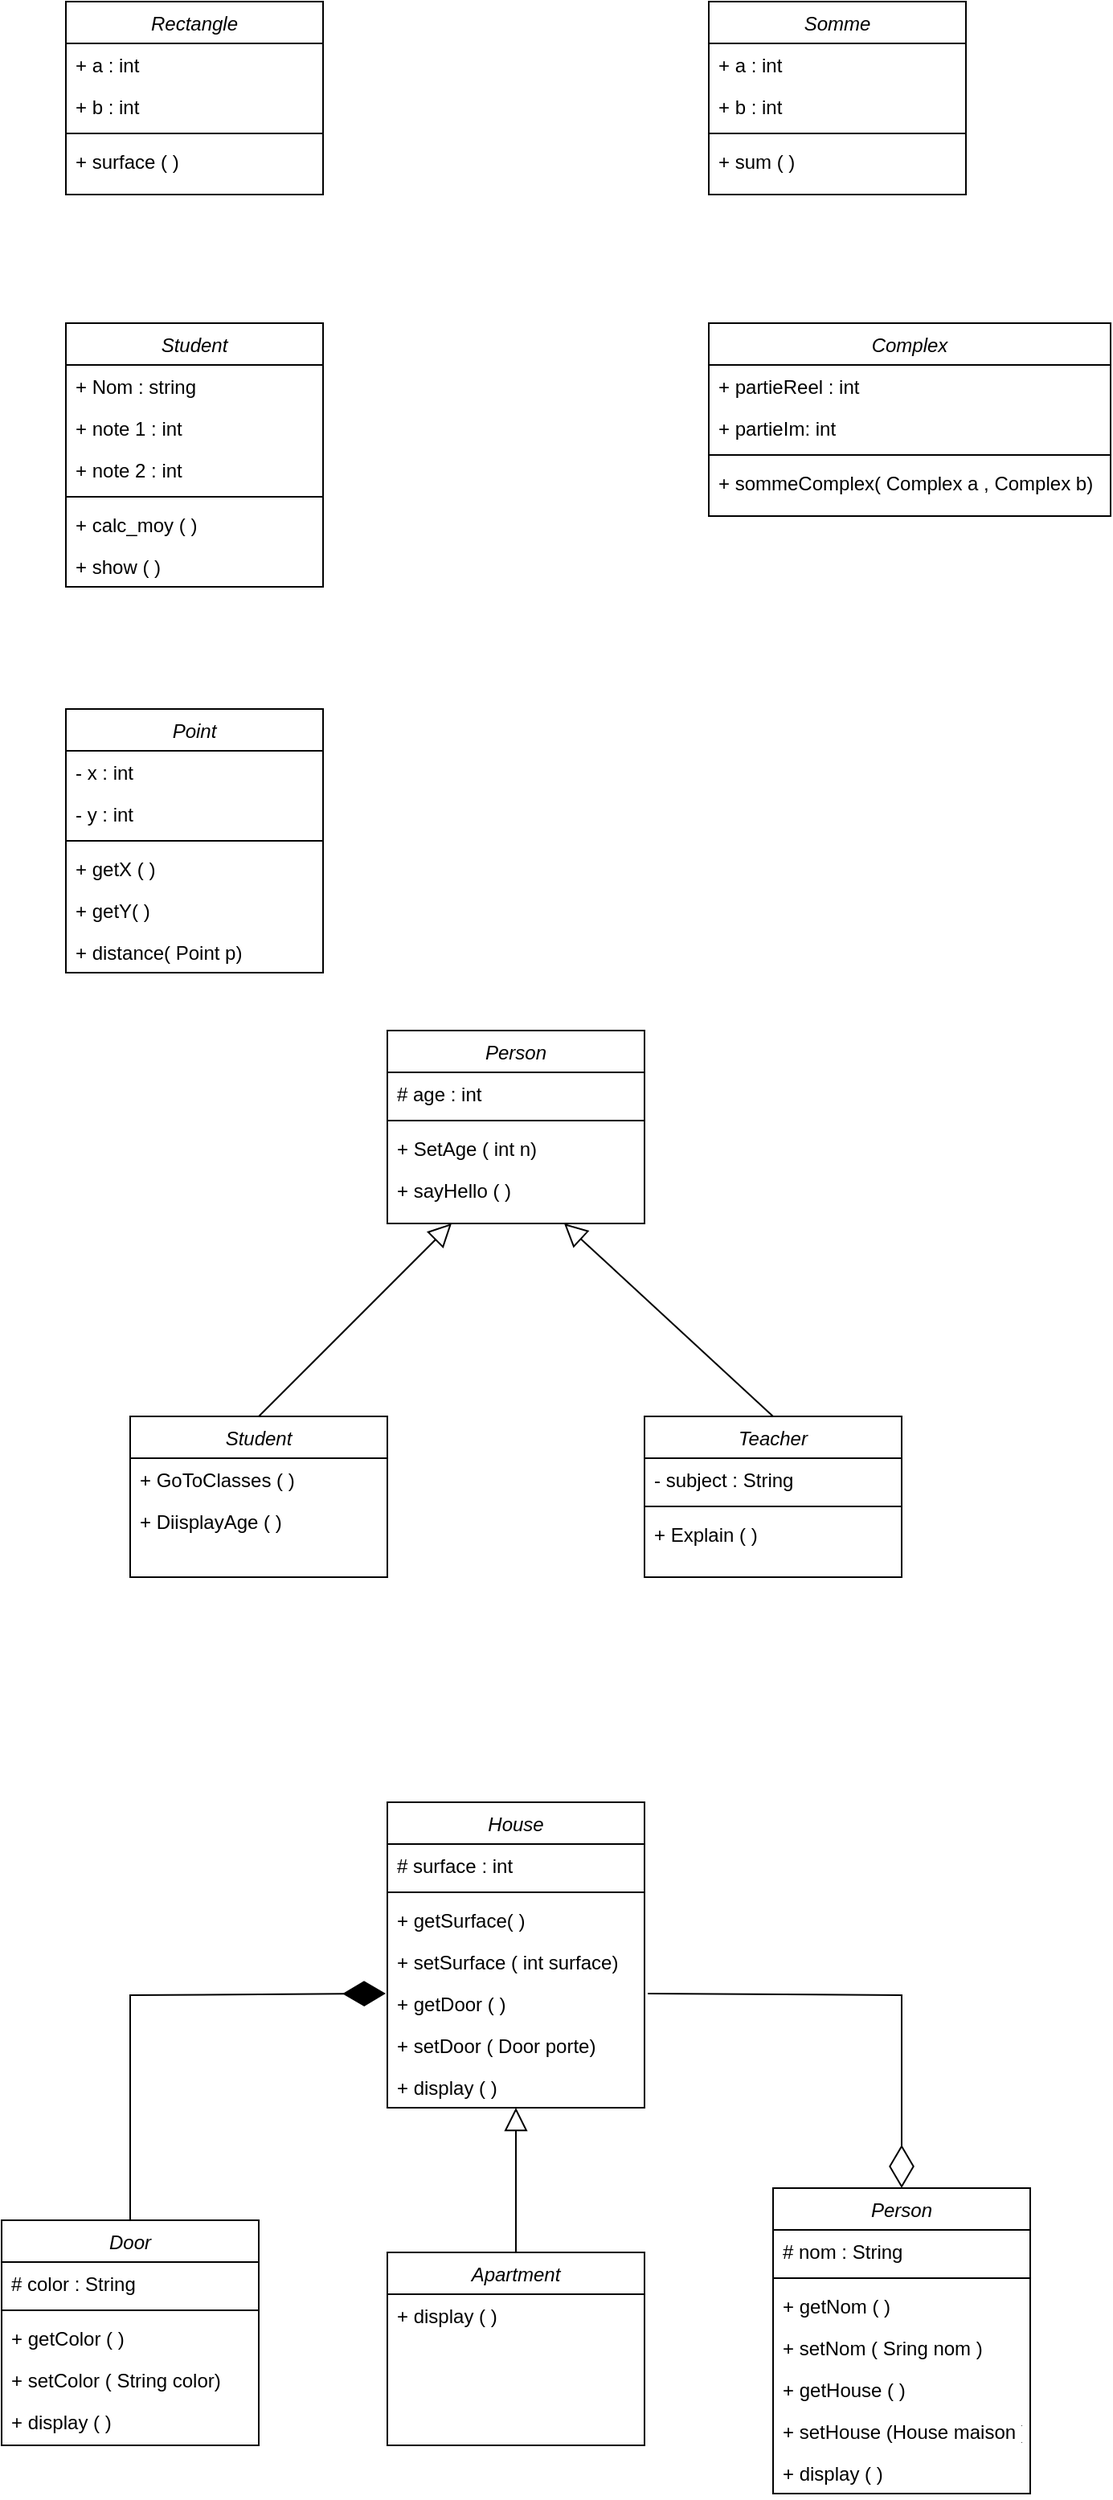 <mxfile version="21.6.2" type="device">
  <diagram id="C5RBs43oDa-KdzZeNtuy" name="Page-1">
    <mxGraphModel dx="1146" dy="509" grid="1" gridSize="10" guides="1" tooltips="1" connect="1" arrows="1" fold="1" page="1" pageScale="1" pageWidth="827" pageHeight="1169" math="0" shadow="0">
      <root>
        <mxCell id="WIyWlLk6GJQsqaUBKTNV-0" />
        <mxCell id="WIyWlLk6GJQsqaUBKTNV-1" parent="WIyWlLk6GJQsqaUBKTNV-0" />
        <mxCell id="zkfFHV4jXpPFQw0GAbJ--0" value="Rectangle" style="swimlane;fontStyle=2;align=center;verticalAlign=top;childLayout=stackLayout;horizontal=1;startSize=26;horizontalStack=0;resizeParent=1;resizeLast=0;collapsible=1;marginBottom=0;rounded=0;shadow=0;strokeWidth=1;" parent="WIyWlLk6GJQsqaUBKTNV-1" vertex="1">
          <mxGeometry x="80" y="80" width="160" height="120" as="geometry">
            <mxRectangle x="230" y="140" width="160" height="26" as="alternateBounds" />
          </mxGeometry>
        </mxCell>
        <mxCell id="zkfFHV4jXpPFQw0GAbJ--1" value="+ a : int" style="text;align=left;verticalAlign=top;spacingLeft=4;spacingRight=4;overflow=hidden;rotatable=0;points=[[0,0.5],[1,0.5]];portConstraint=eastwest;" parent="zkfFHV4jXpPFQw0GAbJ--0" vertex="1">
          <mxGeometry y="26" width="160" height="26" as="geometry" />
        </mxCell>
        <mxCell id="zkfFHV4jXpPFQw0GAbJ--2" value="+ b : int" style="text;align=left;verticalAlign=top;spacingLeft=4;spacingRight=4;overflow=hidden;rotatable=0;points=[[0,0.5],[1,0.5]];portConstraint=eastwest;rounded=0;shadow=0;html=0;" parent="zkfFHV4jXpPFQw0GAbJ--0" vertex="1">
          <mxGeometry y="52" width="160" height="26" as="geometry" />
        </mxCell>
        <mxCell id="zkfFHV4jXpPFQw0GAbJ--4" value="" style="line;html=1;strokeWidth=1;align=left;verticalAlign=middle;spacingTop=-1;spacingLeft=3;spacingRight=3;rotatable=0;labelPosition=right;points=[];portConstraint=eastwest;" parent="zkfFHV4jXpPFQw0GAbJ--0" vertex="1">
          <mxGeometry y="78" width="160" height="8" as="geometry" />
        </mxCell>
        <mxCell id="zkfFHV4jXpPFQw0GAbJ--5" value="+ surface ( )" style="text;align=left;verticalAlign=top;spacingLeft=4;spacingRight=4;overflow=hidden;rotatable=0;points=[[0,0.5],[1,0.5]];portConstraint=eastwest;" parent="zkfFHV4jXpPFQw0GAbJ--0" vertex="1">
          <mxGeometry y="86" width="160" height="26" as="geometry" />
        </mxCell>
        <mxCell id="cNmrghvJ48WuJ19JH8K2-0" value="Somme" style="swimlane;fontStyle=2;align=center;verticalAlign=top;childLayout=stackLayout;horizontal=1;startSize=26;horizontalStack=0;resizeParent=1;resizeLast=0;collapsible=1;marginBottom=0;rounded=0;shadow=0;strokeWidth=1;" parent="WIyWlLk6GJQsqaUBKTNV-1" vertex="1">
          <mxGeometry x="480" y="80" width="160" height="120" as="geometry">
            <mxRectangle x="230" y="140" width="160" height="26" as="alternateBounds" />
          </mxGeometry>
        </mxCell>
        <mxCell id="cNmrghvJ48WuJ19JH8K2-1" value="+ a : int" style="text;align=left;verticalAlign=top;spacingLeft=4;spacingRight=4;overflow=hidden;rotatable=0;points=[[0,0.5],[1,0.5]];portConstraint=eastwest;" parent="cNmrghvJ48WuJ19JH8K2-0" vertex="1">
          <mxGeometry y="26" width="160" height="26" as="geometry" />
        </mxCell>
        <mxCell id="cNmrghvJ48WuJ19JH8K2-2" value="+ b : int" style="text;align=left;verticalAlign=top;spacingLeft=4;spacingRight=4;overflow=hidden;rotatable=0;points=[[0,0.5],[1,0.5]];portConstraint=eastwest;rounded=0;shadow=0;html=0;" parent="cNmrghvJ48WuJ19JH8K2-0" vertex="1">
          <mxGeometry y="52" width="160" height="26" as="geometry" />
        </mxCell>
        <mxCell id="cNmrghvJ48WuJ19JH8K2-3" value="" style="line;html=1;strokeWidth=1;align=left;verticalAlign=middle;spacingTop=-1;spacingLeft=3;spacingRight=3;rotatable=0;labelPosition=right;points=[];portConstraint=eastwest;" parent="cNmrghvJ48WuJ19JH8K2-0" vertex="1">
          <mxGeometry y="78" width="160" height="8" as="geometry" />
        </mxCell>
        <mxCell id="cNmrghvJ48WuJ19JH8K2-4" value="+ sum ( )" style="text;align=left;verticalAlign=top;spacingLeft=4;spacingRight=4;overflow=hidden;rotatable=0;points=[[0,0.5],[1,0.5]];portConstraint=eastwest;" parent="cNmrghvJ48WuJ19JH8K2-0" vertex="1">
          <mxGeometry y="86" width="160" height="26" as="geometry" />
        </mxCell>
        <mxCell id="cNmrghvJ48WuJ19JH8K2-5" value="Student" style="swimlane;fontStyle=2;align=center;verticalAlign=top;childLayout=stackLayout;horizontal=1;startSize=26;horizontalStack=0;resizeParent=1;resizeLast=0;collapsible=1;marginBottom=0;rounded=0;shadow=0;strokeWidth=1;" parent="WIyWlLk6GJQsqaUBKTNV-1" vertex="1">
          <mxGeometry x="80" y="280" width="160" height="164" as="geometry">
            <mxRectangle x="230" y="140" width="160" height="26" as="alternateBounds" />
          </mxGeometry>
        </mxCell>
        <mxCell id="cNmrghvJ48WuJ19JH8K2-7" value="+ Nom : string" style="text;align=left;verticalAlign=top;spacingLeft=4;spacingRight=4;overflow=hidden;rotatable=0;points=[[0,0.5],[1,0.5]];portConstraint=eastwest;rounded=0;shadow=0;html=0;" parent="cNmrghvJ48WuJ19JH8K2-5" vertex="1">
          <mxGeometry y="26" width="160" height="26" as="geometry" />
        </mxCell>
        <mxCell id="cNmrghvJ48WuJ19JH8K2-9" value="+ note 1 : int" style="text;align=left;verticalAlign=top;spacingLeft=4;spacingRight=4;overflow=hidden;rotatable=0;points=[[0,0.5],[1,0.5]];portConstraint=eastwest;" parent="cNmrghvJ48WuJ19JH8K2-5" vertex="1">
          <mxGeometry y="52" width="160" height="26" as="geometry" />
        </mxCell>
        <mxCell id="cNmrghvJ48WuJ19JH8K2-10" value="+ note 2 : int" style="text;align=left;verticalAlign=top;spacingLeft=4;spacingRight=4;overflow=hidden;rotatable=0;points=[[0,0.5],[1,0.5]];portConstraint=eastwest;" parent="cNmrghvJ48WuJ19JH8K2-5" vertex="1">
          <mxGeometry y="78" width="160" height="26" as="geometry" />
        </mxCell>
        <mxCell id="cNmrghvJ48WuJ19JH8K2-8" value="" style="line;html=1;strokeWidth=1;align=left;verticalAlign=middle;spacingTop=-1;spacingLeft=3;spacingRight=3;rotatable=0;labelPosition=right;points=[];portConstraint=eastwest;" parent="cNmrghvJ48WuJ19JH8K2-5" vertex="1">
          <mxGeometry y="104" width="160" height="8" as="geometry" />
        </mxCell>
        <mxCell id="cNmrghvJ48WuJ19JH8K2-13" value="+ calc_moy ( )" style="text;align=left;verticalAlign=top;spacingLeft=4;spacingRight=4;overflow=hidden;rotatable=0;points=[[0,0.5],[1,0.5]];portConstraint=eastwest;rounded=0;shadow=0;html=0;" parent="cNmrghvJ48WuJ19JH8K2-5" vertex="1">
          <mxGeometry y="112" width="160" height="26" as="geometry" />
        </mxCell>
        <mxCell id="cNmrghvJ48WuJ19JH8K2-14" value="+ show ( )" style="text;align=left;verticalAlign=top;spacingLeft=4;spacingRight=4;overflow=hidden;rotatable=0;points=[[0,0.5],[1,0.5]];portConstraint=eastwest;rounded=0;shadow=0;html=0;" parent="cNmrghvJ48WuJ19JH8K2-5" vertex="1">
          <mxGeometry y="138" width="160" height="26" as="geometry" />
        </mxCell>
        <mxCell id="cNmrghvJ48WuJ19JH8K2-15" value="Complex" style="swimlane;fontStyle=2;align=center;verticalAlign=top;childLayout=stackLayout;horizontal=1;startSize=26;horizontalStack=0;resizeParent=1;resizeLast=0;collapsible=1;marginBottom=0;rounded=0;shadow=0;strokeWidth=1;" parent="WIyWlLk6GJQsqaUBKTNV-1" vertex="1">
          <mxGeometry x="480" y="280" width="250" height="120" as="geometry">
            <mxRectangle x="230" y="140" width="160" height="26" as="alternateBounds" />
          </mxGeometry>
        </mxCell>
        <mxCell id="cNmrghvJ48WuJ19JH8K2-16" value="+ partieReel : int" style="text;align=left;verticalAlign=top;spacingLeft=4;spacingRight=4;overflow=hidden;rotatable=0;points=[[0,0.5],[1,0.5]];portConstraint=eastwest;rounded=0;shadow=0;html=0;" parent="cNmrghvJ48WuJ19JH8K2-15" vertex="1">
          <mxGeometry y="26" width="250" height="26" as="geometry" />
        </mxCell>
        <mxCell id="cNmrghvJ48WuJ19JH8K2-17" value="+ partieIm: int" style="text;align=left;verticalAlign=top;spacingLeft=4;spacingRight=4;overflow=hidden;rotatable=0;points=[[0,0.5],[1,0.5]];portConstraint=eastwest;" parent="cNmrghvJ48WuJ19JH8K2-15" vertex="1">
          <mxGeometry y="52" width="250" height="26" as="geometry" />
        </mxCell>
        <mxCell id="cNmrghvJ48WuJ19JH8K2-19" value="" style="line;html=1;strokeWidth=1;align=left;verticalAlign=middle;spacingTop=-1;spacingLeft=3;spacingRight=3;rotatable=0;labelPosition=right;points=[];portConstraint=eastwest;" parent="cNmrghvJ48WuJ19JH8K2-15" vertex="1">
          <mxGeometry y="78" width="250" height="8" as="geometry" />
        </mxCell>
        <mxCell id="cNmrghvJ48WuJ19JH8K2-20" value="+ sommeComplex( Complex a , Complex b) " style="text;align=left;verticalAlign=top;spacingLeft=4;spacingRight=4;overflow=hidden;rotatable=0;points=[[0,0.5],[1,0.5]];portConstraint=eastwest;rounded=0;shadow=0;html=0;" parent="cNmrghvJ48WuJ19JH8K2-15" vertex="1">
          <mxGeometry y="86" width="250" height="26" as="geometry" />
        </mxCell>
        <mxCell id="cNmrghvJ48WuJ19JH8K2-22" value="Point" style="swimlane;fontStyle=2;align=center;verticalAlign=top;childLayout=stackLayout;horizontal=1;startSize=26;horizontalStack=0;resizeParent=1;resizeLast=0;collapsible=1;marginBottom=0;rounded=0;shadow=0;strokeWidth=1;" parent="WIyWlLk6GJQsqaUBKTNV-1" vertex="1">
          <mxGeometry x="80" y="520" width="160" height="164" as="geometry">
            <mxRectangle x="230" y="140" width="160" height="26" as="alternateBounds" />
          </mxGeometry>
        </mxCell>
        <mxCell id="cNmrghvJ48WuJ19JH8K2-23" value="- x : int" style="text;align=left;verticalAlign=top;spacingLeft=4;spacingRight=4;overflow=hidden;rotatable=0;points=[[0,0.5],[1,0.5]];portConstraint=eastwest;rounded=0;shadow=0;html=0;" parent="cNmrghvJ48WuJ19JH8K2-22" vertex="1">
          <mxGeometry y="26" width="160" height="26" as="geometry" />
        </mxCell>
        <mxCell id="cNmrghvJ48WuJ19JH8K2-24" value="- y : int" style="text;align=left;verticalAlign=top;spacingLeft=4;spacingRight=4;overflow=hidden;rotatable=0;points=[[0,0.5],[1,0.5]];portConstraint=eastwest;" parent="cNmrghvJ48WuJ19JH8K2-22" vertex="1">
          <mxGeometry y="52" width="160" height="26" as="geometry" />
        </mxCell>
        <mxCell id="cNmrghvJ48WuJ19JH8K2-26" value="" style="line;html=1;strokeWidth=1;align=left;verticalAlign=middle;spacingTop=-1;spacingLeft=3;spacingRight=3;rotatable=0;labelPosition=right;points=[];portConstraint=eastwest;" parent="cNmrghvJ48WuJ19JH8K2-22" vertex="1">
          <mxGeometry y="78" width="160" height="8" as="geometry" />
        </mxCell>
        <mxCell id="cNmrghvJ48WuJ19JH8K2-27" value="+ getX ( )" style="text;align=left;verticalAlign=top;spacingLeft=4;spacingRight=4;overflow=hidden;rotatable=0;points=[[0,0.5],[1,0.5]];portConstraint=eastwest;rounded=0;shadow=0;html=0;" parent="cNmrghvJ48WuJ19JH8K2-22" vertex="1">
          <mxGeometry y="86" width="160" height="26" as="geometry" />
        </mxCell>
        <mxCell id="cNmrghvJ48WuJ19JH8K2-28" value="+ getY( )" style="text;align=left;verticalAlign=top;spacingLeft=4;spacingRight=4;overflow=hidden;rotatable=0;points=[[0,0.5],[1,0.5]];portConstraint=eastwest;rounded=0;shadow=0;html=0;" parent="cNmrghvJ48WuJ19JH8K2-22" vertex="1">
          <mxGeometry y="112" width="160" height="26" as="geometry" />
        </mxCell>
        <mxCell id="cNmrghvJ48WuJ19JH8K2-29" value="+ distance( Point p)" style="text;align=left;verticalAlign=top;spacingLeft=4;spacingRight=4;overflow=hidden;rotatable=0;points=[[0,0.5],[1,0.5]];portConstraint=eastwest;rounded=0;shadow=0;html=0;" parent="cNmrghvJ48WuJ19JH8K2-22" vertex="1">
          <mxGeometry y="138" width="160" height="26" as="geometry" />
        </mxCell>
        <mxCell id="TAuDUKX_gmkr4q9neoF--0" value="Person" style="swimlane;fontStyle=2;align=center;verticalAlign=top;childLayout=stackLayout;horizontal=1;startSize=26;horizontalStack=0;resizeParent=1;resizeLast=0;collapsible=1;marginBottom=0;rounded=0;shadow=0;strokeWidth=1;" vertex="1" parent="WIyWlLk6GJQsqaUBKTNV-1">
          <mxGeometry x="280" y="720" width="160" height="120" as="geometry">
            <mxRectangle x="230" y="140" width="160" height="26" as="alternateBounds" />
          </mxGeometry>
        </mxCell>
        <mxCell id="TAuDUKX_gmkr4q9neoF--2" value="# age : int" style="text;align=left;verticalAlign=top;spacingLeft=4;spacingRight=4;overflow=hidden;rotatable=0;points=[[0,0.5],[1,0.5]];portConstraint=eastwest;" vertex="1" parent="TAuDUKX_gmkr4q9neoF--0">
          <mxGeometry y="26" width="160" height="26" as="geometry" />
        </mxCell>
        <mxCell id="TAuDUKX_gmkr4q9neoF--3" value="" style="line;html=1;strokeWidth=1;align=left;verticalAlign=middle;spacingTop=-1;spacingLeft=3;spacingRight=3;rotatable=0;labelPosition=right;points=[];portConstraint=eastwest;" vertex="1" parent="TAuDUKX_gmkr4q9neoF--0">
          <mxGeometry y="52" width="160" height="8" as="geometry" />
        </mxCell>
        <mxCell id="TAuDUKX_gmkr4q9neoF--4" value="+ SetAge ( int n)" style="text;align=left;verticalAlign=top;spacingLeft=4;spacingRight=4;overflow=hidden;rotatable=0;points=[[0,0.5],[1,0.5]];portConstraint=eastwest;rounded=0;shadow=0;html=0;" vertex="1" parent="TAuDUKX_gmkr4q9neoF--0">
          <mxGeometry y="60" width="160" height="26" as="geometry" />
        </mxCell>
        <mxCell id="TAuDUKX_gmkr4q9neoF--5" value="+ sayHello ( )" style="text;align=left;verticalAlign=top;spacingLeft=4;spacingRight=4;overflow=hidden;rotatable=0;points=[[0,0.5],[1,0.5]];portConstraint=eastwest;rounded=0;shadow=0;html=0;" vertex="1" parent="TAuDUKX_gmkr4q9neoF--0">
          <mxGeometry y="86" width="160" height="26" as="geometry" />
        </mxCell>
        <mxCell id="TAuDUKX_gmkr4q9neoF--7" value="Student" style="swimlane;fontStyle=2;align=center;verticalAlign=top;childLayout=stackLayout;horizontal=1;startSize=26;horizontalStack=0;resizeParent=1;resizeLast=0;collapsible=1;marginBottom=0;rounded=0;shadow=0;strokeWidth=1;" vertex="1" parent="WIyWlLk6GJQsqaUBKTNV-1">
          <mxGeometry x="120" y="960" width="160" height="100" as="geometry">
            <mxRectangle x="230" y="140" width="160" height="26" as="alternateBounds" />
          </mxGeometry>
        </mxCell>
        <mxCell id="TAuDUKX_gmkr4q9neoF--11" value="+ GoToClasses ( )" style="text;align=left;verticalAlign=top;spacingLeft=4;spacingRight=4;overflow=hidden;rotatable=0;points=[[0,0.5],[1,0.5]];portConstraint=eastwest;rounded=0;shadow=0;html=0;" vertex="1" parent="TAuDUKX_gmkr4q9neoF--7">
          <mxGeometry y="26" width="160" height="26" as="geometry" />
        </mxCell>
        <mxCell id="TAuDUKX_gmkr4q9neoF--12" value="+ DiisplayAge ( ) " style="text;align=left;verticalAlign=top;spacingLeft=4;spacingRight=4;overflow=hidden;rotatable=0;points=[[0,0.5],[1,0.5]];portConstraint=eastwest;rounded=0;shadow=0;html=0;" vertex="1" parent="TAuDUKX_gmkr4q9neoF--7">
          <mxGeometry y="52" width="160" height="26" as="geometry" />
        </mxCell>
        <mxCell id="TAuDUKX_gmkr4q9neoF--14" value="Teacher" style="swimlane;fontStyle=2;align=center;verticalAlign=top;childLayout=stackLayout;horizontal=1;startSize=26;horizontalStack=0;resizeParent=1;resizeLast=0;collapsible=1;marginBottom=0;rounded=0;shadow=0;strokeWidth=1;" vertex="1" parent="WIyWlLk6GJQsqaUBKTNV-1">
          <mxGeometry x="440" y="960" width="160" height="100" as="geometry">
            <mxRectangle x="230" y="140" width="160" height="26" as="alternateBounds" />
          </mxGeometry>
        </mxCell>
        <mxCell id="TAuDUKX_gmkr4q9neoF--16" value="- subject : String" style="text;align=left;verticalAlign=top;spacingLeft=4;spacingRight=4;overflow=hidden;rotatable=0;points=[[0,0.5],[1,0.5]];portConstraint=eastwest;" vertex="1" parent="TAuDUKX_gmkr4q9neoF--14">
          <mxGeometry y="26" width="160" height="26" as="geometry" />
        </mxCell>
        <mxCell id="TAuDUKX_gmkr4q9neoF--17" value="" style="line;html=1;strokeWidth=1;align=left;verticalAlign=middle;spacingTop=-1;spacingLeft=3;spacingRight=3;rotatable=0;labelPosition=right;points=[];portConstraint=eastwest;" vertex="1" parent="TAuDUKX_gmkr4q9neoF--14">
          <mxGeometry y="52" width="160" height="8" as="geometry" />
        </mxCell>
        <mxCell id="TAuDUKX_gmkr4q9neoF--18" value="+ Explain ( )" style="text;align=left;verticalAlign=top;spacingLeft=4;spacingRight=4;overflow=hidden;rotatable=0;points=[[0,0.5],[1,0.5]];portConstraint=eastwest;rounded=0;shadow=0;html=0;" vertex="1" parent="TAuDUKX_gmkr4q9neoF--14">
          <mxGeometry y="60" width="160" height="26" as="geometry" />
        </mxCell>
        <mxCell id="TAuDUKX_gmkr4q9neoF--21" value="" style="edgeStyle=none;html=1;endArrow=block;endFill=0;endSize=12;verticalAlign=bottom;rounded=0;exitX=0.5;exitY=0;exitDx=0;exitDy=0;entryX=0.25;entryY=1;entryDx=0;entryDy=0;" edge="1" parent="WIyWlLk6GJQsqaUBKTNV-1" source="TAuDUKX_gmkr4q9neoF--7" target="TAuDUKX_gmkr4q9neoF--0">
          <mxGeometry width="160" relative="1" as="geometry">
            <mxPoint x="280" y="590" as="sourcePoint" />
            <mxPoint x="310" y="890" as="targetPoint" />
          </mxGeometry>
        </mxCell>
        <mxCell id="TAuDUKX_gmkr4q9neoF--22" value="" style="edgeStyle=none;html=1;endArrow=block;endFill=0;endSize=12;verticalAlign=bottom;rounded=0;exitX=0.5;exitY=0;exitDx=0;exitDy=0;" edge="1" parent="WIyWlLk6GJQsqaUBKTNV-1" source="TAuDUKX_gmkr4q9neoF--14">
          <mxGeometry width="160" relative="1" as="geometry">
            <mxPoint x="210" y="970" as="sourcePoint" />
            <mxPoint x="390" y="840" as="targetPoint" />
          </mxGeometry>
        </mxCell>
        <mxCell id="TAuDUKX_gmkr4q9neoF--28" value="House" style="swimlane;fontStyle=2;align=center;verticalAlign=top;childLayout=stackLayout;horizontal=1;startSize=26;horizontalStack=0;resizeParent=1;resizeLast=0;collapsible=1;marginBottom=0;rounded=0;shadow=0;strokeWidth=1;" vertex="1" parent="WIyWlLk6GJQsqaUBKTNV-1">
          <mxGeometry x="280" y="1200" width="160" height="190" as="geometry">
            <mxRectangle x="230" y="140" width="160" height="26" as="alternateBounds" />
          </mxGeometry>
        </mxCell>
        <mxCell id="TAuDUKX_gmkr4q9neoF--29" value="# surface : int" style="text;align=left;verticalAlign=top;spacingLeft=4;spacingRight=4;overflow=hidden;rotatable=0;points=[[0,0.5],[1,0.5]];portConstraint=eastwest;" vertex="1" parent="TAuDUKX_gmkr4q9neoF--28">
          <mxGeometry y="26" width="160" height="26" as="geometry" />
        </mxCell>
        <mxCell id="TAuDUKX_gmkr4q9neoF--30" value="" style="line;html=1;strokeWidth=1;align=left;verticalAlign=middle;spacingTop=-1;spacingLeft=3;spacingRight=3;rotatable=0;labelPosition=right;points=[];portConstraint=eastwest;" vertex="1" parent="TAuDUKX_gmkr4q9neoF--28">
          <mxGeometry y="52" width="160" height="8" as="geometry" />
        </mxCell>
        <mxCell id="TAuDUKX_gmkr4q9neoF--31" value="+ getSurface( )" style="text;align=left;verticalAlign=top;spacingLeft=4;spacingRight=4;overflow=hidden;rotatable=0;points=[[0,0.5],[1,0.5]];portConstraint=eastwest;rounded=0;shadow=0;html=0;" vertex="1" parent="TAuDUKX_gmkr4q9neoF--28">
          <mxGeometry y="60" width="160" height="26" as="geometry" />
        </mxCell>
        <mxCell id="TAuDUKX_gmkr4q9neoF--32" value="+ setSurface ( int surface)" style="text;align=left;verticalAlign=top;spacingLeft=4;spacingRight=4;overflow=hidden;rotatable=0;points=[[0,0.5],[1,0.5]];portConstraint=eastwest;rounded=0;shadow=0;html=0;" vertex="1" parent="TAuDUKX_gmkr4q9neoF--28">
          <mxGeometry y="86" width="160" height="26" as="geometry" />
        </mxCell>
        <mxCell id="TAuDUKX_gmkr4q9neoF--51" value="+ getDoor ( )" style="text;align=left;verticalAlign=top;spacingLeft=4;spacingRight=4;overflow=hidden;rotatable=0;points=[[0,0.5],[1,0.5]];portConstraint=eastwest;rounded=0;shadow=0;html=0;" vertex="1" parent="TAuDUKX_gmkr4q9neoF--28">
          <mxGeometry y="112" width="160" height="26" as="geometry" />
        </mxCell>
        <mxCell id="TAuDUKX_gmkr4q9neoF--52" value="+ setDoor ( Door porte)" style="text;align=left;verticalAlign=top;spacingLeft=4;spacingRight=4;overflow=hidden;rotatable=0;points=[[0,0.5],[1,0.5]];portConstraint=eastwest;rounded=0;shadow=0;html=0;" vertex="1" parent="TAuDUKX_gmkr4q9neoF--28">
          <mxGeometry y="138" width="160" height="26" as="geometry" />
        </mxCell>
        <mxCell id="TAuDUKX_gmkr4q9neoF--53" value="+ display ( )" style="text;align=left;verticalAlign=top;spacingLeft=4;spacingRight=4;overflow=hidden;rotatable=0;points=[[0,0.5],[1,0.5]];portConstraint=eastwest;rounded=0;shadow=0;html=0;" vertex="1" parent="TAuDUKX_gmkr4q9neoF--28">
          <mxGeometry y="164" width="160" height="26" as="geometry" />
        </mxCell>
        <mxCell id="TAuDUKX_gmkr4q9neoF--33" value="Apartment" style="swimlane;fontStyle=2;align=center;verticalAlign=top;childLayout=stackLayout;horizontal=1;startSize=26;horizontalStack=0;resizeParent=1;resizeLast=0;collapsible=1;marginBottom=0;rounded=0;shadow=0;strokeWidth=1;" vertex="1" parent="WIyWlLk6GJQsqaUBKTNV-1">
          <mxGeometry x="280" y="1480" width="160" height="120" as="geometry">
            <mxRectangle x="230" y="140" width="160" height="26" as="alternateBounds" />
          </mxGeometry>
        </mxCell>
        <mxCell id="TAuDUKX_gmkr4q9neoF--36" value="+ display ( ) " style="text;align=left;verticalAlign=top;spacingLeft=4;spacingRight=4;overflow=hidden;rotatable=0;points=[[0,0.5],[1,0.5]];portConstraint=eastwest;rounded=0;shadow=0;html=0;" vertex="1" parent="TAuDUKX_gmkr4q9neoF--33">
          <mxGeometry y="26" width="160" height="26" as="geometry" />
        </mxCell>
        <mxCell id="TAuDUKX_gmkr4q9neoF--38" value="Person" style="swimlane;fontStyle=2;align=center;verticalAlign=top;childLayout=stackLayout;horizontal=1;startSize=26;horizontalStack=0;resizeParent=1;resizeLast=0;collapsible=1;marginBottom=0;rounded=0;shadow=0;strokeWidth=1;" vertex="1" parent="WIyWlLk6GJQsqaUBKTNV-1">
          <mxGeometry x="520" y="1440" width="160" height="190" as="geometry">
            <mxRectangle x="230" y="140" width="160" height="26" as="alternateBounds" />
          </mxGeometry>
        </mxCell>
        <mxCell id="TAuDUKX_gmkr4q9neoF--39" value="# nom : String" style="text;align=left;verticalAlign=top;spacingLeft=4;spacingRight=4;overflow=hidden;rotatable=0;points=[[0,0.5],[1,0.5]];portConstraint=eastwest;" vertex="1" parent="TAuDUKX_gmkr4q9neoF--38">
          <mxGeometry y="26" width="160" height="26" as="geometry" />
        </mxCell>
        <mxCell id="TAuDUKX_gmkr4q9neoF--40" value="" style="line;html=1;strokeWidth=1;align=left;verticalAlign=middle;spacingTop=-1;spacingLeft=3;spacingRight=3;rotatable=0;labelPosition=right;points=[];portConstraint=eastwest;" vertex="1" parent="TAuDUKX_gmkr4q9neoF--38">
          <mxGeometry y="52" width="160" height="8" as="geometry" />
        </mxCell>
        <mxCell id="TAuDUKX_gmkr4q9neoF--41" value="+ getNom ( ) " style="text;align=left;verticalAlign=top;spacingLeft=4;spacingRight=4;overflow=hidden;rotatable=0;points=[[0,0.5],[1,0.5]];portConstraint=eastwest;rounded=0;shadow=0;html=0;" vertex="1" parent="TAuDUKX_gmkr4q9neoF--38">
          <mxGeometry y="60" width="160" height="26" as="geometry" />
        </mxCell>
        <mxCell id="TAuDUKX_gmkr4q9neoF--55" value="+ setNom ( Sring nom ) " style="text;align=left;verticalAlign=top;spacingLeft=4;spacingRight=4;overflow=hidden;rotatable=0;points=[[0,0.5],[1,0.5]];portConstraint=eastwest;rounded=0;shadow=0;html=0;" vertex="1" parent="TAuDUKX_gmkr4q9neoF--38">
          <mxGeometry y="86" width="160" height="26" as="geometry" />
        </mxCell>
        <mxCell id="TAuDUKX_gmkr4q9neoF--56" value="+ getHouse ( ) " style="text;align=left;verticalAlign=top;spacingLeft=4;spacingRight=4;overflow=hidden;rotatable=0;points=[[0,0.5],[1,0.5]];portConstraint=eastwest;rounded=0;shadow=0;html=0;" vertex="1" parent="TAuDUKX_gmkr4q9neoF--38">
          <mxGeometry y="112" width="160" height="26" as="geometry" />
        </mxCell>
        <mxCell id="TAuDUKX_gmkr4q9neoF--57" value="+ setHouse (House maison ) " style="text;align=left;verticalAlign=top;spacingLeft=4;spacingRight=4;overflow=hidden;rotatable=0;points=[[0,0.5],[1,0.5]];portConstraint=eastwest;rounded=0;shadow=0;html=0;" vertex="1" parent="TAuDUKX_gmkr4q9neoF--38">
          <mxGeometry y="138" width="160" height="26" as="geometry" />
        </mxCell>
        <mxCell id="TAuDUKX_gmkr4q9neoF--58" value="+ display ( ) " style="text;align=left;verticalAlign=top;spacingLeft=4;spacingRight=4;overflow=hidden;rotatable=0;points=[[0,0.5],[1,0.5]];portConstraint=eastwest;rounded=0;shadow=0;html=0;" vertex="1" parent="TAuDUKX_gmkr4q9neoF--38">
          <mxGeometry y="164" width="160" height="26" as="geometry" />
        </mxCell>
        <mxCell id="TAuDUKX_gmkr4q9neoF--43" value="Door" style="swimlane;fontStyle=2;align=center;verticalAlign=top;childLayout=stackLayout;horizontal=1;startSize=26;horizontalStack=0;resizeParent=1;resizeLast=0;collapsible=1;marginBottom=0;rounded=0;shadow=0;strokeWidth=1;" vertex="1" parent="WIyWlLk6GJQsqaUBKTNV-1">
          <mxGeometry x="40" y="1460" width="160" height="140" as="geometry">
            <mxRectangle x="230" y="140" width="160" height="26" as="alternateBounds" />
          </mxGeometry>
        </mxCell>
        <mxCell id="TAuDUKX_gmkr4q9neoF--44" value="# color : String" style="text;align=left;verticalAlign=top;spacingLeft=4;spacingRight=4;overflow=hidden;rotatable=0;points=[[0,0.5],[1,0.5]];portConstraint=eastwest;" vertex="1" parent="TAuDUKX_gmkr4q9neoF--43">
          <mxGeometry y="26" width="160" height="26" as="geometry" />
        </mxCell>
        <mxCell id="TAuDUKX_gmkr4q9neoF--45" value="" style="line;html=1;strokeWidth=1;align=left;verticalAlign=middle;spacingTop=-1;spacingLeft=3;spacingRight=3;rotatable=0;labelPosition=right;points=[];portConstraint=eastwest;" vertex="1" parent="TAuDUKX_gmkr4q9neoF--43">
          <mxGeometry y="52" width="160" height="8" as="geometry" />
        </mxCell>
        <mxCell id="TAuDUKX_gmkr4q9neoF--46" value="+ getColor ( )" style="text;align=left;verticalAlign=top;spacingLeft=4;spacingRight=4;overflow=hidden;rotatable=0;points=[[0,0.5],[1,0.5]];portConstraint=eastwest;rounded=0;shadow=0;html=0;" vertex="1" parent="TAuDUKX_gmkr4q9neoF--43">
          <mxGeometry y="60" width="160" height="26" as="geometry" />
        </mxCell>
        <mxCell id="TAuDUKX_gmkr4q9neoF--47" value="+ setColor ( String color)" style="text;align=left;verticalAlign=top;spacingLeft=4;spacingRight=4;overflow=hidden;rotatable=0;points=[[0,0.5],[1,0.5]];portConstraint=eastwest;rounded=0;shadow=0;html=0;" vertex="1" parent="TAuDUKX_gmkr4q9neoF--43">
          <mxGeometry y="86" width="160" height="26" as="geometry" />
        </mxCell>
        <mxCell id="TAuDUKX_gmkr4q9neoF--54" value="+ display ( )" style="text;align=left;verticalAlign=top;spacingLeft=4;spacingRight=4;overflow=hidden;rotatable=0;points=[[0,0.5],[1,0.5]];portConstraint=eastwest;rounded=0;shadow=0;html=0;" vertex="1" parent="TAuDUKX_gmkr4q9neoF--43">
          <mxGeometry y="112" width="160" height="26" as="geometry" />
        </mxCell>
        <mxCell id="TAuDUKX_gmkr4q9neoF--48" value="" style="endArrow=diamondThin;endFill=0;endSize=24;html=1;rounded=0;exitX=1.013;exitY=0.269;exitDx=0;exitDy=0;exitPerimeter=0;entryX=0.5;entryY=0;entryDx=0;entryDy=0;" edge="1" parent="WIyWlLk6GJQsqaUBKTNV-1" source="TAuDUKX_gmkr4q9neoF--51" target="TAuDUKX_gmkr4q9neoF--38">
          <mxGeometry width="160" relative="1" as="geometry">
            <mxPoint x="290" y="1390" as="sourcePoint" />
            <mxPoint x="600" y="1390" as="targetPoint" />
            <Array as="points">
              <mxPoint x="600" y="1320" />
            </Array>
          </mxGeometry>
        </mxCell>
        <mxCell id="TAuDUKX_gmkr4q9neoF--49" value="" style="endArrow=diamondThin;endFill=1;endSize=24;html=1;rounded=0;entryX=-0.006;entryY=0.269;entryDx=0;entryDy=0;entryPerimeter=0;exitX=0.5;exitY=0;exitDx=0;exitDy=0;" edge="1" parent="WIyWlLk6GJQsqaUBKTNV-1" source="TAuDUKX_gmkr4q9neoF--43" target="TAuDUKX_gmkr4q9neoF--51">
          <mxGeometry width="160" relative="1" as="geometry">
            <mxPoint x="120" y="1320" as="sourcePoint" />
            <mxPoint x="450" y="1390" as="targetPoint" />
            <Array as="points">
              <mxPoint x="120" y="1320" />
            </Array>
          </mxGeometry>
        </mxCell>
        <mxCell id="TAuDUKX_gmkr4q9neoF--50" value="" style="edgeStyle=none;html=1;endArrow=block;endFill=0;endSize=12;verticalAlign=bottom;rounded=0;exitX=0.5;exitY=0;exitDx=0;exitDy=0;entryX=0.5;entryY=1;entryDx=0;entryDy=0;" edge="1" parent="WIyWlLk6GJQsqaUBKTNV-1" source="TAuDUKX_gmkr4q9neoF--33" target="TAuDUKX_gmkr4q9neoF--28">
          <mxGeometry width="160" relative="1" as="geometry">
            <mxPoint x="290" y="1390" as="sourcePoint" />
            <mxPoint x="450" y="1390" as="targetPoint" />
          </mxGeometry>
        </mxCell>
      </root>
    </mxGraphModel>
  </diagram>
</mxfile>
